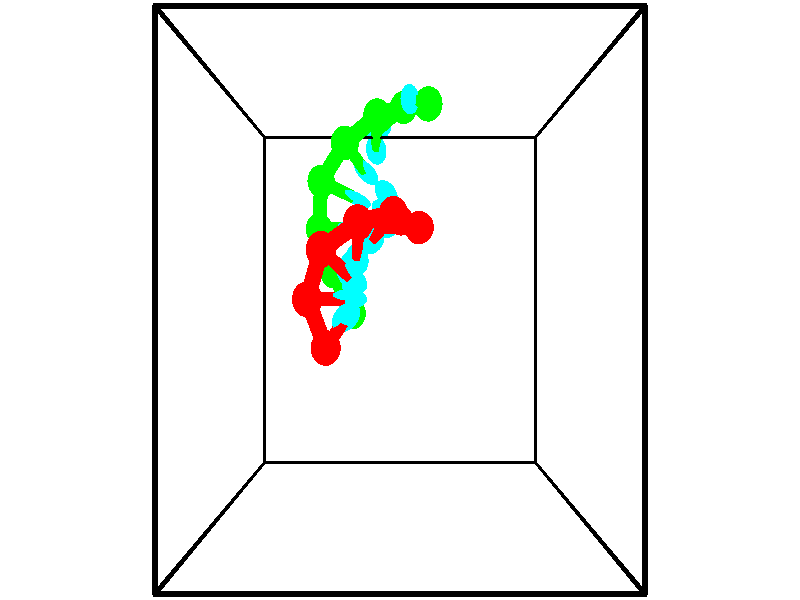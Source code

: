 // switches for output
#declare DRAW_BASES = 1; // possible values are 0, 1; only relevant for DNA ribbons
#declare DRAW_BASES_TYPE = 3; // possible values are 1, 2, 3; only relevant for DNA ribbons
#declare DRAW_FOG = 0; // set to 1 to enable fog

#include "colors.inc"

#include "transforms.inc"
background { rgb <1, 1, 1>}

#default {
   normal{
       ripples 0.25
       frequency 0.20
       turbulence 0.2
       lambda 5
   }
	finish {
		phong 0.1
		phong_size 40.
	}
}

// original window dimensions: 1024x640


// camera settings

camera {
	sky <-0, 1, 0>
	up <-0, 1, 0>
	right 1.6 * <1, 0, 0>
	location <2.5, 2.5, 11.1562>
	look_at <2.5, 2.5, 2.5>
	direction <0, 0, -8.6562>
	angle 67.0682
}


# declare cpy_camera_pos = <2.5, 2.5, 11.1562>;
# if (DRAW_FOG = 1)
fog {
	fog_type 2
	up vnormalize(cpy_camera_pos)
	color rgbt<1,1,1,0.3>
	distance 1e-5
	fog_alt 3e-3
	fog_offset 4
}
# end


// LIGHTS

# declare lum = 6;
global_settings {
	ambient_light rgb lum * <0.05, 0.05, 0.05>
	max_trace_level 15
}# declare cpy_direct_light_amount = 0.25;
light_source
{	1000 * <-1, -1, 1>,
	rgb lum * cpy_direct_light_amount
	parallel
}

light_source
{	1000 * <1, 1, -1>,
	rgb lum * cpy_direct_light_amount
	parallel
}

// strand 0

// nucleotide -1

// particle -1
sphere {
	<1.252458, 1.828954, 1.016498> 0.250000
	pigment { color rgbt <1,0,0,0> }
	no_shadow
}
cylinder {
	<1.467816, 2.077507, 1.244186>,  <1.597031, 2.226639, 1.380800>, 0.100000
	pigment { color rgbt <1,0,0,0> }
	no_shadow
}
cylinder {
	<1.467816, 2.077507, 1.244186>,  <1.252458, 1.828954, 1.016498>, 0.100000
	pigment { color rgbt <1,0,0,0> }
	no_shadow
}

// particle -1
sphere {
	<1.467816, 2.077507, 1.244186> 0.100000
	pigment { color rgbt <1,0,0,0> }
	no_shadow
}
sphere {
	0, 1
	scale<0.080000,0.200000,0.300000>
	matrix <-0.073520, 0.707540, -0.702838,
		-0.839479, 0.336556, 0.426621,
		0.538396, 0.621383, 0.569221,
		1.629335, 2.263922, 1.414953>
	pigment { color rgbt <0,1,1,0> }
	no_shadow
}
cylinder {
	<0.957820, 2.509705, 1.121433>,  <1.252458, 1.828954, 1.016498>, 0.130000
	pigment { color rgbt <1,0,0,0> }
	no_shadow
}

// nucleotide -1

// particle -1
sphere {
	<0.957820, 2.509705, 1.121433> 0.250000
	pigment { color rgbt <1,0,0,0> }
	no_shadow
}
cylinder {
	<1.357020, 2.512432, 1.146568>,  <1.596540, 2.514069, 1.161649>, 0.100000
	pigment { color rgbt <1,0,0,0> }
	no_shadow
}
cylinder {
	<1.357020, 2.512432, 1.146568>,  <0.957820, 2.509705, 1.121433>, 0.100000
	pigment { color rgbt <1,0,0,0> }
	no_shadow
}

// particle -1
sphere {
	<1.357020, 2.512432, 1.146568> 0.100000
	pigment { color rgbt <1,0,0,0> }
	no_shadow
}
sphere {
	0, 1
	scale<0.080000,0.200000,0.300000>
	matrix <0.031395, 0.809382, -0.586443,
		-0.054858, 0.587243, 0.807550,
		0.998001, 0.006819, 0.062838,
		1.656420, 2.514478, 1.165420>
	pigment { color rgbt <0,1,1,0> }
	no_shadow
}
cylinder {
	<1.206389, 3.193655, 1.246867>,  <0.957820, 2.509705, 1.121433>, 0.130000
	pigment { color rgbt <1,0,0,0> }
	no_shadow
}

// nucleotide -1

// particle -1
sphere {
	<1.206389, 3.193655, 1.246867> 0.250000
	pigment { color rgbt <1,0,0,0> }
	no_shadow
}
cylinder {
	<1.482466, 2.969471, 1.063774>,  <1.648112, 2.834960, 0.953919>, 0.100000
	pigment { color rgbt <1,0,0,0> }
	no_shadow
}
cylinder {
	<1.482466, 2.969471, 1.063774>,  <1.206389, 3.193655, 1.246867>, 0.100000
	pigment { color rgbt <1,0,0,0> }
	no_shadow
}

// particle -1
sphere {
	<1.482466, 2.969471, 1.063774> 0.100000
	pigment { color rgbt <1,0,0,0> }
	no_shadow
}
sphere {
	0, 1
	scale<0.080000,0.200000,0.300000>
	matrix <0.071651, 0.682375, -0.727482,
		0.720070, 0.469306, 0.511128,
		0.690192, -0.560461, -0.457731,
		1.689524, 2.801333, 0.926455>
	pigment { color rgbt <0,1,1,0> }
	no_shadow
}
cylinder {
	<1.805103, 3.565439, 1.189445>,  <1.206389, 3.193655, 1.246867>, 0.130000
	pigment { color rgbt <1,0,0,0> }
	no_shadow
}

// nucleotide -1

// particle -1
sphere {
	<1.805103, 3.565439, 1.189445> 0.250000
	pigment { color rgbt <1,0,0,0> }
	no_shadow
}
cylinder {
	<1.778738, 3.292118, 0.898582>,  <1.762920, 3.128126, 0.724065>, 0.100000
	pigment { color rgbt <1,0,0,0> }
	no_shadow
}
cylinder {
	<1.778738, 3.292118, 0.898582>,  <1.805103, 3.565439, 1.189445>, 0.100000
	pigment { color rgbt <1,0,0,0> }
	no_shadow
}

// particle -1
sphere {
	<1.778738, 3.292118, 0.898582> 0.100000
	pigment { color rgbt <1,0,0,0> }
	no_shadow
}
sphere {
	0, 1
	scale<0.080000,0.200000,0.300000>
	matrix <0.196949, 0.705495, -0.680799,
		0.978196, -0.188084, 0.088076,
		-0.065910, -0.683301, -0.727156,
		1.758965, 3.087128, 0.680436>
	pigment { color rgbt <0,1,1,0> }
	no_shadow
}
cylinder {
	<2.386178, 3.725103, 0.863476>,  <1.805103, 3.565439, 1.189445>, 0.130000
	pigment { color rgbt <1,0,0,0> }
	no_shadow
}

// nucleotide -1

// particle -1
sphere {
	<2.386178, 3.725103, 0.863476> 0.250000
	pigment { color rgbt <1,0,0,0> }
	no_shadow
}
cylinder {
	<2.160474, 3.529636, 0.597298>,  <2.025052, 3.412357, 0.437591>, 0.100000
	pigment { color rgbt <1,0,0,0> }
	no_shadow
}
cylinder {
	<2.160474, 3.529636, 0.597298>,  <2.386178, 3.725103, 0.863476>, 0.100000
	pigment { color rgbt <1,0,0,0> }
	no_shadow
}

// particle -1
sphere {
	<2.160474, 3.529636, 0.597298> 0.100000
	pigment { color rgbt <1,0,0,0> }
	no_shadow
}
sphere {
	0, 1
	scale<0.080000,0.200000,0.300000>
	matrix <0.260062, 0.659780, -0.705023,
		0.783569, -0.570873, -0.245203,
		-0.564259, -0.488666, -0.665446,
		1.991196, 3.383037, 0.397664>
	pigment { color rgbt <0,1,1,0> }
	no_shadow
}
cylinder {
	<2.837194, 3.578283, 0.364929>,  <2.386178, 3.725103, 0.863476>, 0.130000
	pigment { color rgbt <1,0,0,0> }
	no_shadow
}

// nucleotide -1

// particle -1
sphere {
	<2.837194, 3.578283, 0.364929> 0.250000
	pigment { color rgbt <1,0,0,0> }
	no_shadow
}
cylinder {
	<2.460040, 3.592453, 0.232437>,  <2.233748, 3.600955, 0.152942>, 0.100000
	pigment { color rgbt <1,0,0,0> }
	no_shadow
}
cylinder {
	<2.460040, 3.592453, 0.232437>,  <2.837194, 3.578283, 0.364929>, 0.100000
	pigment { color rgbt <1,0,0,0> }
	no_shadow
}

// particle -1
sphere {
	<2.460040, 3.592453, 0.232437> 0.100000
	pigment { color rgbt <1,0,0,0> }
	no_shadow
}
sphere {
	0, 1
	scale<0.080000,0.200000,0.300000>
	matrix <0.258811, 0.703914, -0.661454,
		0.209724, -0.709401, -0.672879,
		-0.942885, 0.035426, -0.331229,
		2.177175, 3.603081, 0.133068>
	pigment { color rgbt <0,1,1,0> }
	no_shadow
}
cylinder {
	<2.895058, 3.656224, -0.374270>,  <2.837194, 3.578283, 0.364929>, 0.130000
	pigment { color rgbt <1,0,0,0> }
	no_shadow
}

// nucleotide -1

// particle -1
sphere {
	<2.895058, 3.656224, -0.374270> 0.250000
	pigment { color rgbt <1,0,0,0> }
	no_shadow
}
cylinder {
	<2.527477, 3.799244, -0.307716>,  <2.306928, 3.885056, -0.267784>, 0.100000
	pigment { color rgbt <1,0,0,0> }
	no_shadow
}
cylinder {
	<2.527477, 3.799244, -0.307716>,  <2.895058, 3.656224, -0.374270>, 0.100000
	pigment { color rgbt <1,0,0,0> }
	no_shadow
}

// particle -1
sphere {
	<2.527477, 3.799244, -0.307716> 0.100000
	pigment { color rgbt <1,0,0,0> }
	no_shadow
}
sphere {
	0, 1
	scale<0.080000,0.200000,0.300000>
	matrix <0.164045, 0.730238, -0.663206,
		-0.358630, -0.582160, -0.729708,
		-0.918953, 0.357550, 0.166385,
		2.251791, 3.906509, -0.257801>
	pigment { color rgbt <0,1,1,0> }
	no_shadow
}
cylinder {
	<2.520583, 3.835065, -1.035131>,  <2.895058, 3.656224, -0.374270>, 0.130000
	pigment { color rgbt <1,0,0,0> }
	no_shadow
}

// nucleotide -1

// particle -1
sphere {
	<2.520583, 3.835065, -1.035131> 0.250000
	pigment { color rgbt <1,0,0,0> }
	no_shadow
}
cylinder {
	<2.357139, 4.054462, -0.743324>,  <2.259072, 4.186100, -0.568240>, 0.100000
	pigment { color rgbt <1,0,0,0> }
	no_shadow
}
cylinder {
	<2.357139, 4.054462, -0.743324>,  <2.520583, 3.835065, -1.035131>, 0.100000
	pigment { color rgbt <1,0,0,0> }
	no_shadow
}

// particle -1
sphere {
	<2.357139, 4.054462, -0.743324> 0.100000
	pigment { color rgbt <1,0,0,0> }
	no_shadow
}
sphere {
	0, 1
	scale<0.080000,0.200000,0.300000>
	matrix <0.048553, 0.811218, -0.582725,
		-0.911417, -0.202687, -0.358103,
		-0.408610, 0.548492, 0.729516,
		2.234556, 4.219010, -0.524469>
	pigment { color rgbt <0,1,1,0> }
	no_shadow
}
// strand 1

// nucleotide -1

// particle -1
sphere {
	<2.998503, 5.376780, 0.523534> 0.250000
	pigment { color rgbt <0,1,0,0> }
	no_shadow
}
cylinder {
	<2.809071, 5.320488, 0.871307>,  <2.695411, 5.286713, 1.079972>, 0.100000
	pigment { color rgbt <0,1,0,0> }
	no_shadow
}
cylinder {
	<2.809071, 5.320488, 0.871307>,  <2.998503, 5.376780, 0.523534>, 0.100000
	pigment { color rgbt <0,1,0,0> }
	no_shadow
}

// particle -1
sphere {
	<2.809071, 5.320488, 0.871307> 0.100000
	pigment { color rgbt <0,1,0,0> }
	no_shadow
}
sphere {
	0, 1
	scale<0.080000,0.200000,0.300000>
	matrix <0.878354, -0.148227, 0.454448,
		0.064919, 0.978889, 0.193809,
		-0.473582, -0.140730, 0.869434,
		2.666996, 5.278269, 1.132138>
	pigment { color rgbt <0,1,1,0> }
	no_shadow
}
cylinder {
	<2.568005, 5.485531, -0.077342>,  <2.998503, 5.376780, 0.523534>, 0.130000
	pigment { color rgbt <0,1,0,0> }
	no_shadow
}

// nucleotide -1

// particle -1
sphere {
	<2.568005, 5.485531, -0.077342> 0.250000
	pigment { color rgbt <0,1,0,0> }
	no_shadow
}
cylinder {
	<2.291130, 5.348221, -0.331284>,  <2.125005, 5.265835, -0.483649>, 0.100000
	pigment { color rgbt <0,1,0,0> }
	no_shadow
}
cylinder {
	<2.291130, 5.348221, -0.331284>,  <2.568005, 5.485531, -0.077342>, 0.100000
	pigment { color rgbt <0,1,0,0> }
	no_shadow
}

// particle -1
sphere {
	<2.291130, 5.348221, -0.331284> 0.100000
	pigment { color rgbt <0,1,0,0> }
	no_shadow
}
sphere {
	0, 1
	scale<0.080000,0.200000,0.300000>
	matrix <-0.086477, -0.833857, 0.545165,
		-0.716519, 0.432256, 0.547499,
		-0.692186, -0.343275, -0.634855,
		2.083474, 5.245238, -0.521740>
	pigment { color rgbt <0,1,1,0> }
	no_shadow
}
cylinder {
	<2.089075, 5.267494, 0.283161>,  <2.568005, 5.485531, -0.077342>, 0.130000
	pigment { color rgbt <0,1,0,0> }
	no_shadow
}

// nucleotide -1

// particle -1
sphere {
	<2.089075, 5.267494, 0.283161> 0.250000
	pigment { color rgbt <0,1,0,0> }
	no_shadow
}
cylinder {
	<2.065605, 5.038136, -0.043709>,  <2.051523, 4.900521, -0.239831>, 0.100000
	pigment { color rgbt <0,1,0,0> }
	no_shadow
}
cylinder {
	<2.065605, 5.038136, -0.043709>,  <2.089075, 5.267494, 0.283161>, 0.100000
	pigment { color rgbt <0,1,0,0> }
	no_shadow
}

// particle -1
sphere {
	<2.065605, 5.038136, -0.043709> 0.100000
	pigment { color rgbt <0,1,0,0> }
	no_shadow
}
sphere {
	0, 1
	scale<0.080000,0.200000,0.300000>
	matrix <-0.223266, -0.790312, 0.570577,
		-0.972990, 0.215926, -0.081648,
		-0.058675, -0.573395, -0.817175,
		2.048003, 4.866117, -0.288861>
	pigment { color rgbt <0,1,1,0> }
	no_shadow
}
cylinder {
	<1.515231, 4.839573, 0.365855>,  <2.089075, 5.267494, 0.283161>, 0.130000
	pigment { color rgbt <0,1,0,0> }
	no_shadow
}

// nucleotide -1

// particle -1
sphere {
	<1.515231, 4.839573, 0.365855> 0.250000
	pigment { color rgbt <0,1,0,0> }
	no_shadow
}
cylinder {
	<1.717678, 4.637905, 0.085953>,  <1.839146, 4.516904, -0.081989>, 0.100000
	pigment { color rgbt <0,1,0,0> }
	no_shadow
}
cylinder {
	<1.717678, 4.637905, 0.085953>,  <1.515231, 4.839573, 0.365855>, 0.100000
	pigment { color rgbt <0,1,0,0> }
	no_shadow
}

// particle -1
sphere {
	<1.717678, 4.637905, 0.085953> 0.100000
	pigment { color rgbt <0,1,0,0> }
	no_shadow
}
sphere {
	0, 1
	scale<0.080000,0.200000,0.300000>
	matrix <-0.288908, -0.863576, 0.413241,
		-0.812636, -0.006983, -0.582730,
		0.506117, -0.504170, -0.699756,
		1.869513, 4.486654, -0.123974>
	pigment { color rgbt <0,1,1,0> }
	no_shadow
}
cylinder {
	<1.053651, 4.314870, 0.070776>,  <1.515231, 4.839573, 0.365855>, 0.130000
	pigment { color rgbt <0,1,0,0> }
	no_shadow
}

// nucleotide -1

// particle -1
sphere {
	<1.053651, 4.314870, 0.070776> 0.250000
	pigment { color rgbt <0,1,0,0> }
	no_shadow
}
cylinder {
	<1.410667, 4.180065, -0.049088>,  <1.624877, 4.099183, -0.121006>, 0.100000
	pigment { color rgbt <0,1,0,0> }
	no_shadow
}
cylinder {
	<1.410667, 4.180065, -0.049088>,  <1.053651, 4.314870, 0.070776>, 0.100000
	pigment { color rgbt <0,1,0,0> }
	no_shadow
}

// particle -1
sphere {
	<1.410667, 4.180065, -0.049088> 0.100000
	pigment { color rgbt <0,1,0,0> }
	no_shadow
}
sphere {
	0, 1
	scale<0.080000,0.200000,0.300000>
	matrix <-0.283125, -0.935959, 0.209333,
		-0.351017, -0.101997, -0.930797,
		0.892540, -0.337011, -0.299660,
		1.678429, 4.078962, -0.138985>
	pigment { color rgbt <0,1,1,0> }
	no_shadow
}
cylinder {
	<0.956921, 3.628362, -0.349028>,  <1.053651, 4.314870, 0.070776>, 0.130000
	pigment { color rgbt <0,1,0,0> }
	no_shadow
}

// nucleotide -1

// particle -1
sphere {
	<0.956921, 3.628362, -0.349028> 0.250000
	pigment { color rgbt <0,1,0,0> }
	no_shadow
}
cylinder {
	<1.331402, 3.620892, -0.208641>,  <1.556090, 3.616409, -0.124409>, 0.100000
	pigment { color rgbt <0,1,0,0> }
	no_shadow
}
cylinder {
	<1.331402, 3.620892, -0.208641>,  <0.956921, 3.628362, -0.349028>, 0.100000
	pigment { color rgbt <0,1,0,0> }
	no_shadow
}

// particle -1
sphere {
	<1.331402, 3.620892, -0.208641> 0.100000
	pigment { color rgbt <0,1,0,0> }
	no_shadow
}
sphere {
	0, 1
	scale<0.080000,0.200000,0.300000>
	matrix <-0.153872, -0.919582, 0.361515,
		0.315991, -0.392455, -0.863788,
		0.936202, -0.018677, 0.350967,
		1.612262, 3.615288, -0.103351>
	pigment { color rgbt <0,1,1,0> }
	no_shadow
}
cylinder {
	<1.207365, 2.938309, -0.552555>,  <0.956921, 3.628362, -0.349028>, 0.130000
	pigment { color rgbt <0,1,0,0> }
	no_shadow
}

// nucleotide -1

// particle -1
sphere {
	<1.207365, 2.938309, -0.552555> 0.250000
	pigment { color rgbt <0,1,0,0> }
	no_shadow
}
cylinder {
	<1.453384, 3.043911, -0.255363>,  <1.600996, 3.107272, -0.077049>, 0.100000
	pigment { color rgbt <0,1,0,0> }
	no_shadow
}
cylinder {
	<1.453384, 3.043911, -0.255363>,  <1.207365, 2.938309, -0.552555>, 0.100000
	pigment { color rgbt <0,1,0,0> }
	no_shadow
}

// particle -1
sphere {
	<1.453384, 3.043911, -0.255363> 0.100000
	pigment { color rgbt <0,1,0,0> }
	no_shadow
}
sphere {
	0, 1
	scale<0.080000,0.200000,0.300000>
	matrix <-0.162077, -0.879829, 0.446802,
		0.771652, -0.395225, -0.498348,
		0.615048, 0.264005, 0.742978,
		1.637899, 3.123112, -0.032470>
	pigment { color rgbt <0,1,1,0> }
	no_shadow
}
cylinder {
	<1.600700, 2.284525, -0.283015>,  <1.207365, 2.938309, -0.552555>, 0.130000
	pigment { color rgbt <0,1,0,0> }
	no_shadow
}

// nucleotide -1

// particle -1
sphere {
	<1.600700, 2.284525, -0.283015> 0.250000
	pigment { color rgbt <0,1,0,0> }
	no_shadow
}
cylinder {
	<1.631851, 2.529892, 0.031349>,  <1.650542, 2.677112, 0.219967>, 0.100000
	pigment { color rgbt <0,1,0,0> }
	no_shadow
}
cylinder {
	<1.631851, 2.529892, 0.031349>,  <1.600700, 2.284525, -0.283015>, 0.100000
	pigment { color rgbt <0,1,0,0> }
	no_shadow
}

// particle -1
sphere {
	<1.631851, 2.529892, 0.031349> 0.100000
	pigment { color rgbt <0,1,0,0> }
	no_shadow
}
sphere {
	0, 1
	scale<0.080000,0.200000,0.300000>
	matrix <-0.021950, -0.787057, 0.616489,
		0.996721, -0.065262, -0.047830,
		0.077878, 0.613418, 0.785909,
		1.655215, 2.713917, 0.267122>
	pigment { color rgbt <0,1,1,0> }
	no_shadow
}
// box output
cylinder {
	<0.000000, 0.000000, 0.000000>,  <5.000000, 0.000000, 0.000000>, 0.025000
	pigment { color rgbt <0,0,0,0> }
	no_shadow
}
cylinder {
	<0.000000, 0.000000, 0.000000>,  <0.000000, 5.000000, 0.000000>, 0.025000
	pigment { color rgbt <0,0,0,0> }
	no_shadow
}
cylinder {
	<0.000000, 0.000000, 0.000000>,  <0.000000, 0.000000, 5.000000>, 0.025000
	pigment { color rgbt <0,0,0,0> }
	no_shadow
}
cylinder {
	<5.000000, 5.000000, 5.000000>,  <0.000000, 5.000000, 5.000000>, 0.025000
	pigment { color rgbt <0,0,0,0> }
	no_shadow
}
cylinder {
	<5.000000, 5.000000, 5.000000>,  <5.000000, 0.000000, 5.000000>, 0.025000
	pigment { color rgbt <0,0,0,0> }
	no_shadow
}
cylinder {
	<5.000000, 5.000000, 5.000000>,  <5.000000, 5.000000, 0.000000>, 0.025000
	pigment { color rgbt <0,0,0,0> }
	no_shadow
}
cylinder {
	<0.000000, 0.000000, 5.000000>,  <0.000000, 5.000000, 5.000000>, 0.025000
	pigment { color rgbt <0,0,0,0> }
	no_shadow
}
cylinder {
	<0.000000, 0.000000, 5.000000>,  <5.000000, 0.000000, 5.000000>, 0.025000
	pigment { color rgbt <0,0,0,0> }
	no_shadow
}
cylinder {
	<5.000000, 5.000000, 0.000000>,  <0.000000, 5.000000, 0.000000>, 0.025000
	pigment { color rgbt <0,0,0,0> }
	no_shadow
}
cylinder {
	<5.000000, 5.000000, 0.000000>,  <5.000000, 0.000000, 0.000000>, 0.025000
	pigment { color rgbt <0,0,0,0> }
	no_shadow
}
cylinder {
	<5.000000, 0.000000, 5.000000>,  <5.000000, 0.000000, 0.000000>, 0.025000
	pigment { color rgbt <0,0,0,0> }
	no_shadow
}
cylinder {
	<0.000000, 5.000000, 0.000000>,  <0.000000, 5.000000, 5.000000>, 0.025000
	pigment { color rgbt <0,0,0,0> }
	no_shadow
}
// end of box output
